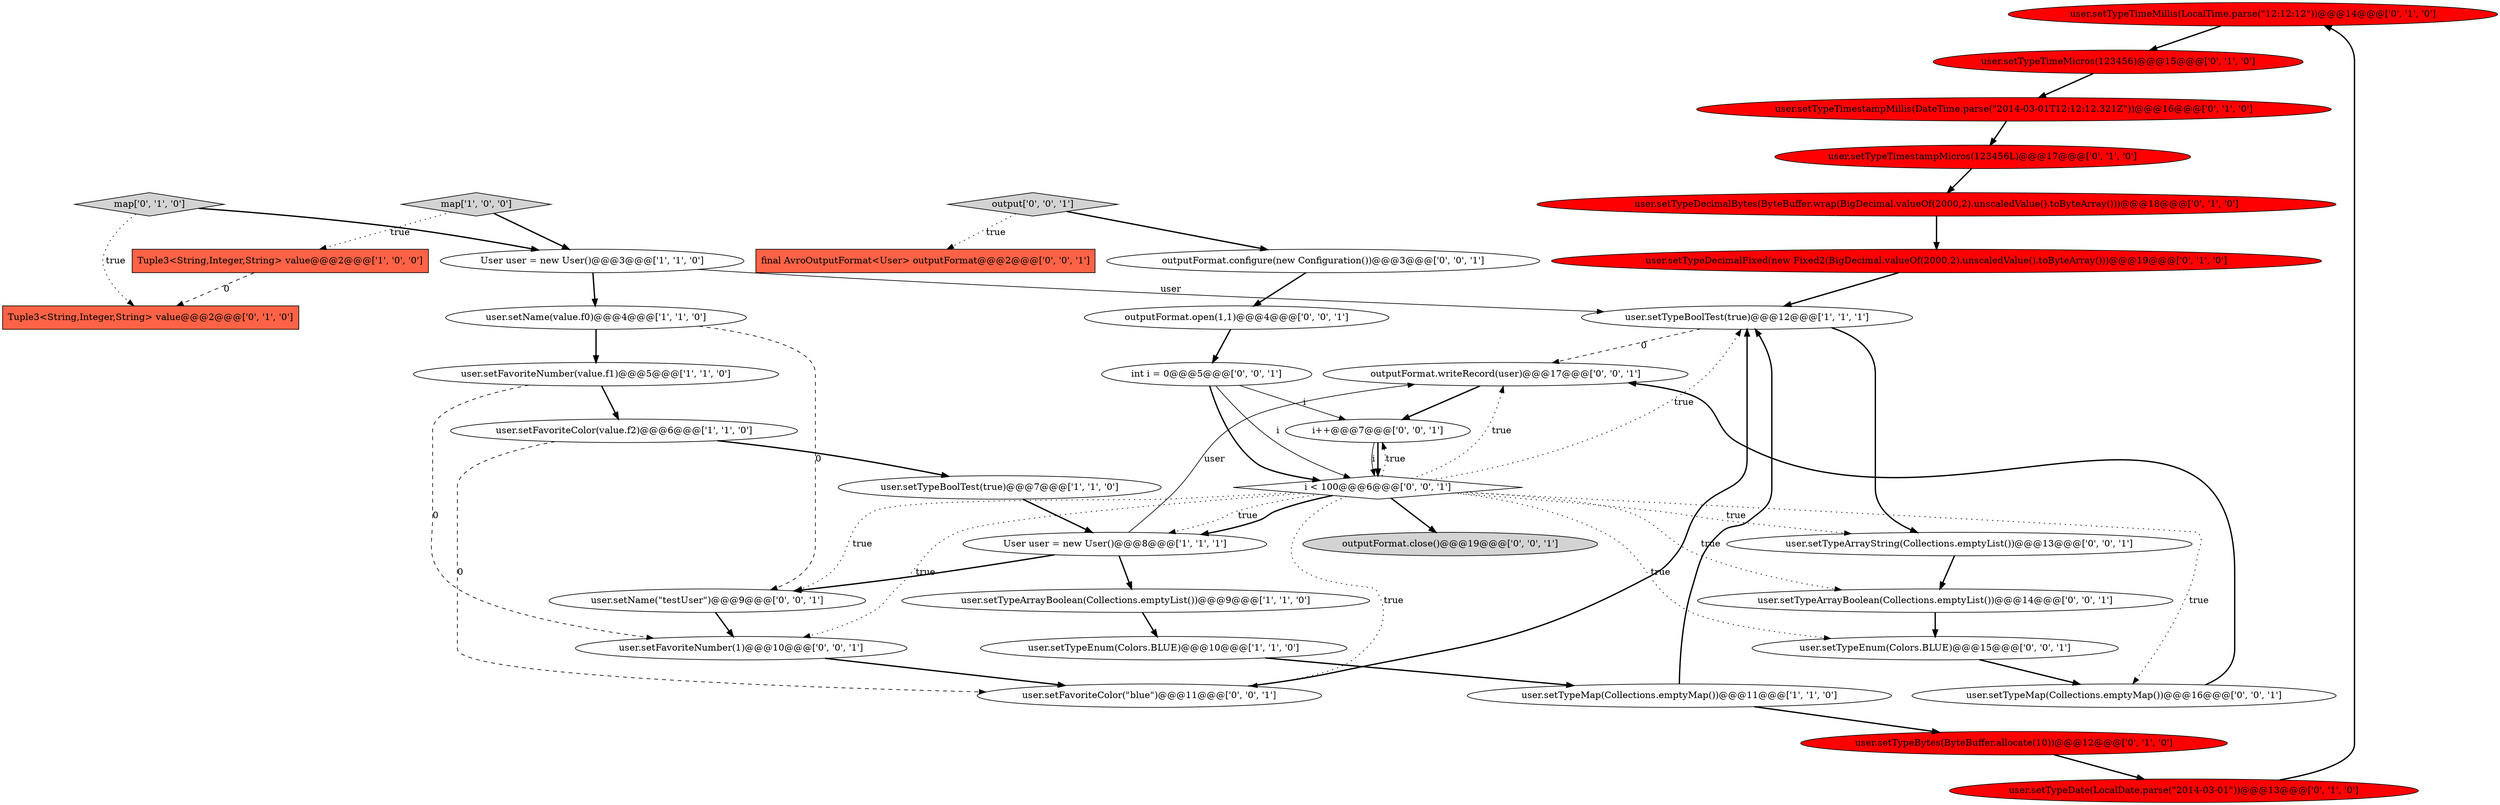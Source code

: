 digraph {
20 [style = filled, label = "user.setTypeTimeMillis(LocalTime.parse(\"12:12:12\"))@@@14@@@['0', '1', '0']", fillcolor = red, shape = ellipse image = "AAA1AAABBB2BBB"];
31 [style = filled, label = "user.setTypeMap(Collections.emptyMap())@@@16@@@['0', '0', '1']", fillcolor = white, shape = ellipse image = "AAA0AAABBB3BBB"];
10 [style = filled, label = "User user = new User()@@@8@@@['1', '1', '1']", fillcolor = white, shape = ellipse image = "AAA0AAABBB1BBB"];
28 [style = filled, label = "user.setFavoriteColor(\"blue\")@@@11@@@['0', '0', '1']", fillcolor = white, shape = ellipse image = "AAA0AAABBB3BBB"];
21 [style = filled, label = "user.setTypeTimeMicros(123456)@@@15@@@['0', '1', '0']", fillcolor = red, shape = ellipse image = "AAA1AAABBB2BBB"];
2 [style = filled, label = "user.setName(value.f0)@@@4@@@['1', '1', '0']", fillcolor = white, shape = ellipse image = "AAA0AAABBB1BBB"];
22 [style = filled, label = "i < 100@@@6@@@['0', '0', '1']", fillcolor = white, shape = diamond image = "AAA0AAABBB3BBB"];
6 [style = filled, label = "Tuple3<String,Integer,String> value@@@2@@@['1', '0', '0']", fillcolor = tomato, shape = box image = "AAA1AAABBB1BBB"];
32 [style = filled, label = "outputFormat.writeRecord(user)@@@17@@@['0', '0', '1']", fillcolor = white, shape = ellipse image = "AAA0AAABBB3BBB"];
35 [style = filled, label = "final AvroOutputFormat<User> outputFormat@@@2@@@['0', '0', '1']", fillcolor = tomato, shape = box image = "AAA0AAABBB3BBB"];
14 [style = filled, label = "user.setTypeBytes(ByteBuffer.allocate(10))@@@12@@@['0', '1', '0']", fillcolor = red, shape = ellipse image = "AAA1AAABBB2BBB"];
18 [style = filled, label = "map['0', '1', '0']", fillcolor = lightgray, shape = diamond image = "AAA0AAABBB2BBB"];
9 [style = filled, label = "map['1', '0', '0']", fillcolor = lightgray, shape = diamond image = "AAA0AAABBB1BBB"];
5 [style = filled, label = "user.setTypeBoolTest(true)@@@7@@@['1', '1', '0']", fillcolor = white, shape = ellipse image = "AAA0AAABBB1BBB"];
12 [style = filled, label = "user.setTypeTimestampMicros(123456L)@@@17@@@['0', '1', '0']", fillcolor = red, shape = ellipse image = "AAA1AAABBB2BBB"];
15 [style = filled, label = "user.setTypeDecimalBytes(ByteBuffer.wrap(BigDecimal.valueOf(2000,2).unscaledValue().toByteArray()))@@@18@@@['0', '1', '0']", fillcolor = red, shape = ellipse image = "AAA1AAABBB2BBB"];
33 [style = filled, label = "outputFormat.close()@@@19@@@['0', '0', '1']", fillcolor = lightgray, shape = ellipse image = "AAA0AAABBB3BBB"];
24 [style = filled, label = "i++@@@7@@@['0', '0', '1']", fillcolor = white, shape = ellipse image = "AAA0AAABBB3BBB"];
25 [style = filled, label = "user.setTypeArrayString(Collections.emptyList())@@@13@@@['0', '0', '1']", fillcolor = white, shape = ellipse image = "AAA0AAABBB3BBB"];
26 [style = filled, label = "output['0', '0', '1']", fillcolor = lightgray, shape = diamond image = "AAA0AAABBB3BBB"];
30 [style = filled, label = "user.setName(\"testUser\")@@@9@@@['0', '0', '1']", fillcolor = white, shape = ellipse image = "AAA0AAABBB3BBB"];
29 [style = filled, label = "user.setTypeEnum(Colors.BLUE)@@@15@@@['0', '0', '1']", fillcolor = white, shape = ellipse image = "AAA0AAABBB3BBB"];
34 [style = filled, label = "user.setFavoriteNumber(1)@@@10@@@['0', '0', '1']", fillcolor = white, shape = ellipse image = "AAA0AAABBB3BBB"];
7 [style = filled, label = "User user = new User()@@@3@@@['1', '1', '0']", fillcolor = white, shape = ellipse image = "AAA0AAABBB1BBB"];
0 [style = filled, label = "user.setFavoriteNumber(value.f1)@@@5@@@['1', '1', '0']", fillcolor = white, shape = ellipse image = "AAA0AAABBB1BBB"];
36 [style = filled, label = "user.setTypeArrayBoolean(Collections.emptyList())@@@14@@@['0', '0', '1']", fillcolor = white, shape = ellipse image = "AAA0AAABBB3BBB"];
4 [style = filled, label = "user.setFavoriteColor(value.f2)@@@6@@@['1', '1', '0']", fillcolor = white, shape = ellipse image = "AAA0AAABBB1BBB"];
37 [style = filled, label = "int i = 0@@@5@@@['0', '0', '1']", fillcolor = white, shape = ellipse image = "AAA0AAABBB3BBB"];
8 [style = filled, label = "user.setTypeBoolTest(true)@@@12@@@['1', '1', '1']", fillcolor = white, shape = ellipse image = "AAA0AAABBB1BBB"];
19 [style = filled, label = "user.setTypeTimestampMillis(DateTime.parse(\"2014-03-01T12:12:12.321Z\"))@@@16@@@['0', '1', '0']", fillcolor = red, shape = ellipse image = "AAA1AAABBB2BBB"];
13 [style = filled, label = "user.setTypeDecimalFixed(new Fixed2(BigDecimal.valueOf(2000,2).unscaledValue().toByteArray()))@@@19@@@['0', '1', '0']", fillcolor = red, shape = ellipse image = "AAA1AAABBB2BBB"];
11 [style = filled, label = "user.setTypeMap(Collections.emptyMap())@@@11@@@['1', '1', '0']", fillcolor = white, shape = ellipse image = "AAA0AAABBB1BBB"];
1 [style = filled, label = "user.setTypeEnum(Colors.BLUE)@@@10@@@['1', '1', '0']", fillcolor = white, shape = ellipse image = "AAA0AAABBB1BBB"];
3 [style = filled, label = "user.setTypeArrayBoolean(Collections.emptyList())@@@9@@@['1', '1', '0']", fillcolor = white, shape = ellipse image = "AAA0AAABBB1BBB"];
27 [style = filled, label = "outputFormat.configure(new Configuration())@@@3@@@['0', '0', '1']", fillcolor = white, shape = ellipse image = "AAA0AAABBB3BBB"];
23 [style = filled, label = "outputFormat.open(1,1)@@@4@@@['0', '0', '1']", fillcolor = white, shape = ellipse image = "AAA0AAABBB3BBB"];
17 [style = filled, label = "user.setTypeDate(LocalDate.parse(\"2014-03-01\"))@@@13@@@['0', '1', '0']", fillcolor = red, shape = ellipse image = "AAA1AAABBB2BBB"];
16 [style = filled, label = "Tuple3<String,Integer,String> value@@@2@@@['0', '1', '0']", fillcolor = tomato, shape = box image = "AAA1AAABBB2BBB"];
22->34 [style = dotted, label="true"];
5->10 [style = bold, label=""];
22->29 [style = dotted, label="true"];
22->33 [style = bold, label=""];
15->13 [style = bold, label=""];
22->10 [style = dotted, label="true"];
22->31 [style = dotted, label="true"];
3->1 [style = bold, label=""];
21->19 [style = bold, label=""];
19->12 [style = bold, label=""];
11->14 [style = bold, label=""];
18->16 [style = dotted, label="true"];
36->29 [style = bold, label=""];
25->36 [style = bold, label=""];
31->32 [style = bold, label=""];
29->31 [style = bold, label=""];
22->25 [style = dotted, label="true"];
12->15 [style = bold, label=""];
8->32 [style = dashed, label="0"];
22->28 [style = dotted, label="true"];
10->3 [style = bold, label=""];
14->17 [style = bold, label=""];
37->24 [style = solid, label="i"];
30->34 [style = bold, label=""];
22->24 [style = dotted, label="true"];
9->7 [style = bold, label=""];
9->6 [style = dotted, label="true"];
24->22 [style = bold, label=""];
2->30 [style = dashed, label="0"];
24->22 [style = solid, label="i"];
1->11 [style = bold, label=""];
4->28 [style = dashed, label="0"];
20->21 [style = bold, label=""];
34->28 [style = bold, label=""];
37->22 [style = bold, label=""];
26->27 [style = bold, label=""];
37->22 [style = solid, label="i"];
2->0 [style = bold, label=""];
22->8 [style = dotted, label="true"];
23->37 [style = bold, label=""];
6->16 [style = dashed, label="0"];
0->4 [style = bold, label=""];
7->2 [style = bold, label=""];
7->8 [style = solid, label="user"];
28->8 [style = bold, label=""];
10->32 [style = solid, label="user"];
22->10 [style = bold, label=""];
0->34 [style = dashed, label="0"];
11->8 [style = bold, label=""];
22->36 [style = dotted, label="true"];
27->23 [style = bold, label=""];
26->35 [style = dotted, label="true"];
13->8 [style = bold, label=""];
18->7 [style = bold, label=""];
22->30 [style = dotted, label="true"];
22->32 [style = dotted, label="true"];
32->24 [style = bold, label=""];
4->5 [style = bold, label=""];
10->30 [style = bold, label=""];
8->25 [style = bold, label=""];
17->20 [style = bold, label=""];
}
